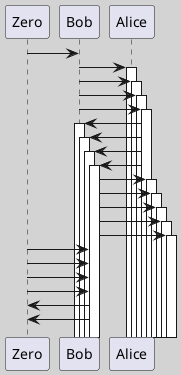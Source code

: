 {
  "sha1": "swnd6ac7agh3lybixx147asltruzrhk",
  "insertion": {
    "when": "2024-06-04T17:28:45.563Z",
    "user": "plantuml@gmail.com"
  }
}
@startuml
skinparam backgroundColor lightGrey
!pragma teoz true
Zero -> Bob
Bob -> Alice ++:
Bob -> Alice ++:
Bob -> Alice ++:
Bob -> Alice ++:
Bob <- Alice ++:
Bob <- Alice ++:
Bob <- Alice ++:
Bob <- Alice ++:
Bob -> Alice ++:
Bob -> Alice ++:
Bob -> Alice ++:
Bob -> Alice ++:
Bob -> Alice ++:

Zero -> Bob
Zero -> Bob
Zero -> Bob
Zero -> Bob
Zero <- Bob
Zero <- Bob
@enduml
